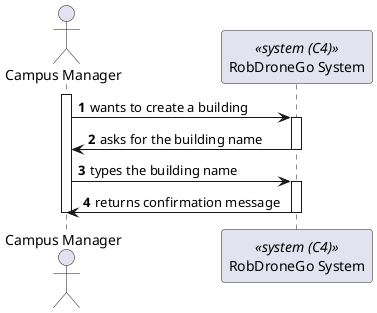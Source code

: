 @startuml us08-220_ssd
autonumber

actor CM as "Campus Manager"
participant SYS as "RobDroneGo System" <<system (C4)>>

activate CM

CM -> SYS : wants to create a building
activate SYS

CM <- SYS : asks for the building name
deactivate SYS

CM -> SYS : types the building name
activate SYS

CM <- SYS : returns confirmation message
deactivate SYS

deactivate CM

@enduml
